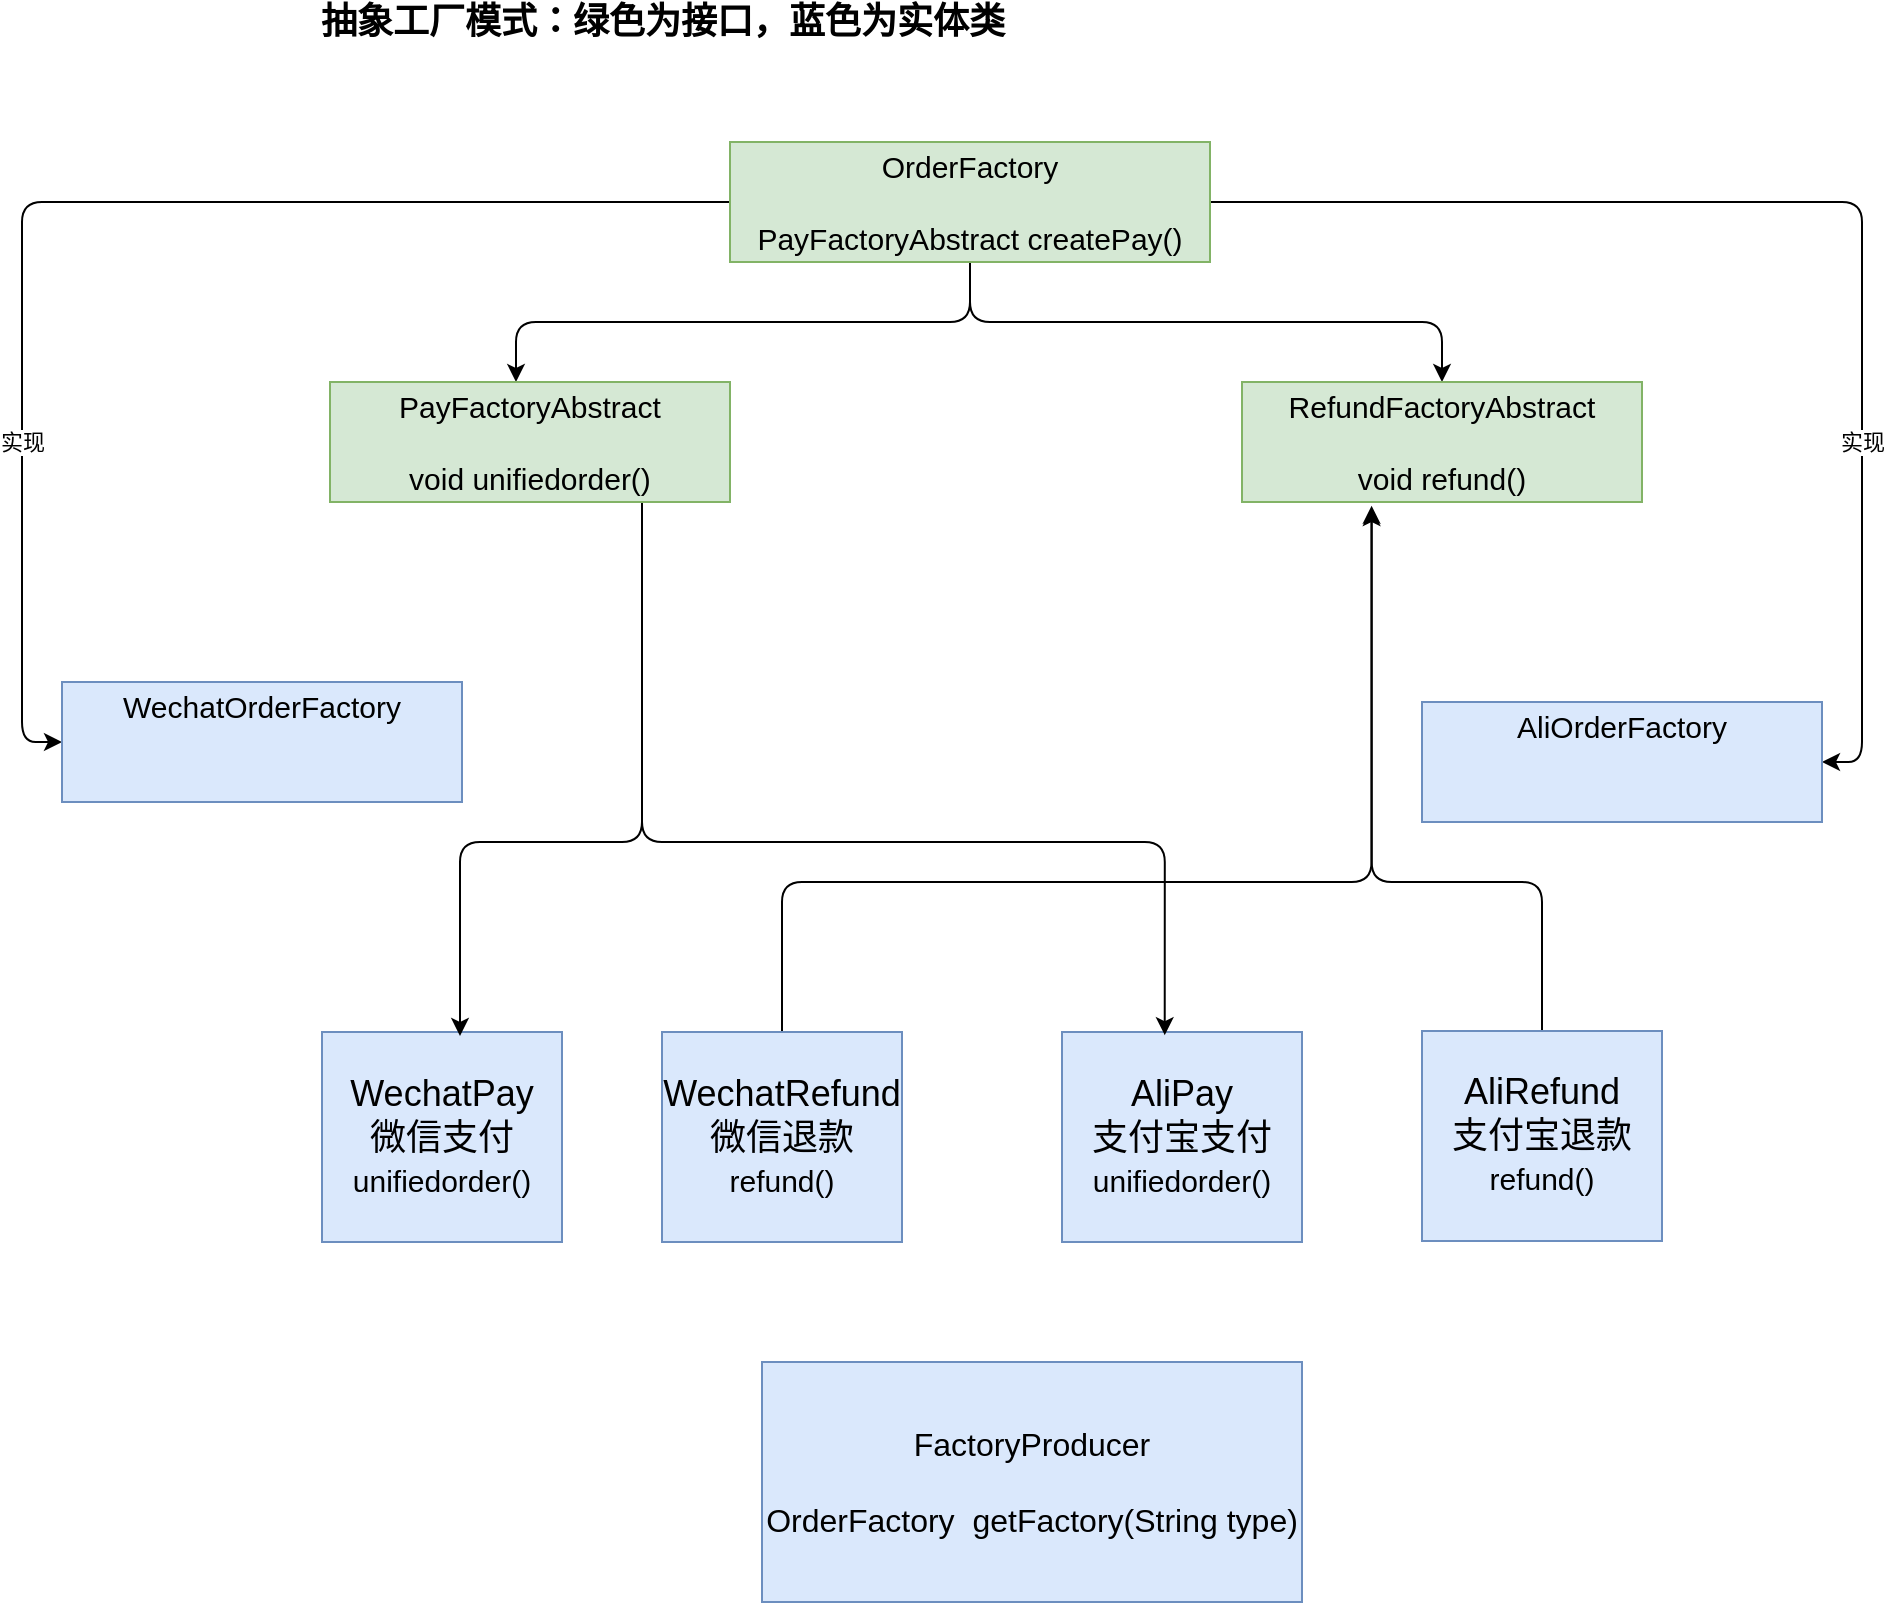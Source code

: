 <mxfile version="13.9.9" type="github">
  <diagram id="CZs7VnL2AZJ_Xgo5Zqkd" name="Page-1">
    <mxGraphModel dx="2858" dy="1089" grid="1" gridSize="10" guides="1" tooltips="1" connect="1" arrows="1" fold="1" page="1" pageScale="1" pageWidth="827" pageHeight="1169" math="0" shadow="0">
      <root>
        <mxCell id="0" />
        <mxCell id="1" parent="0" />
        <mxCell id="AhOssEII6KVHRI5glIdp-4" value="&lt;font style=&quot;font-size: 18px&quot;&gt;WechatPay&lt;br&gt;微信支付&lt;br&gt;&lt;span style=&quot;font-size: 15px&quot;&gt;unifiedorder()&lt;/span&gt;&lt;br&gt;&lt;/font&gt;" style="rounded=0;whiteSpace=wrap;html=1;fillColor=#dae8fc;strokeColor=#6c8ebf;" vertex="1" parent="1">
          <mxGeometry x="90" y="585" width="120" height="105" as="geometry" />
        </mxCell>
        <mxCell id="AhOssEII6KVHRI5glIdp-5" value="&lt;font style=&quot;font-size: 18px&quot;&gt;AliPay&lt;br&gt;支付宝支付&lt;br&gt;&lt;span style=&quot;font-size: 15px&quot;&gt;unifiedorder()&lt;/span&gt;&lt;br&gt;&lt;/font&gt;" style="rounded=0;whiteSpace=wrap;html=1;fillColor=#dae8fc;strokeColor=#6c8ebf;" vertex="1" parent="1">
          <mxGeometry x="460" y="585" width="120" height="105" as="geometry" />
        </mxCell>
        <mxCell id="AhOssEII6KVHRI5glIdp-6" value="&lt;font style=&quot;font-size: 18px&quot;&gt;&lt;b&gt;抽象工厂模式：绿色为接口，蓝色为实体类&lt;/b&gt;&lt;/font&gt;" style="text;html=1;align=center;verticalAlign=middle;resizable=0;points=[];autosize=1;" vertex="1" parent="1">
          <mxGeometry x="80" y="70" width="360" height="20" as="geometry" />
        </mxCell>
        <mxCell id="AhOssEII6KVHRI5glIdp-10" style="edgeStyle=orthogonalEdgeStyle;rounded=1;orthogonalLoop=1;jettySize=auto;html=1;entryX=0.465;entryY=0;entryDx=0;entryDy=0;entryPerimeter=0;" edge="1" parent="1" source="AhOssEII6KVHRI5glIdp-7" target="AhOssEII6KVHRI5glIdp-8">
          <mxGeometry relative="1" as="geometry" />
        </mxCell>
        <mxCell id="AhOssEII6KVHRI5glIdp-11" style="edgeStyle=orthogonalEdgeStyle;rounded=1;orthogonalLoop=1;jettySize=auto;html=1;exitX=0.5;exitY=1;exitDx=0;exitDy=0;entryX=0.5;entryY=0;entryDx=0;entryDy=0;" edge="1" parent="1" source="AhOssEII6KVHRI5glIdp-7" target="AhOssEII6KVHRI5glIdp-9">
          <mxGeometry relative="1" as="geometry" />
        </mxCell>
        <mxCell id="AhOssEII6KVHRI5glIdp-15" style="edgeStyle=orthogonalEdgeStyle;rounded=1;orthogonalLoop=1;jettySize=auto;html=1;entryX=1;entryY=0.5;entryDx=0;entryDy=0;" edge="1" parent="1" source="AhOssEII6KVHRI5glIdp-7" target="AhOssEII6KVHRI5glIdp-13">
          <mxGeometry relative="1" as="geometry" />
        </mxCell>
        <mxCell id="AhOssEII6KVHRI5glIdp-16" value="实现" style="edgeLabel;html=1;align=center;verticalAlign=middle;resizable=0;points=[];" vertex="1" connectable="0" parent="AhOssEII6KVHRI5glIdp-15">
          <mxGeometry x="-0.284" y="-2" relative="1" as="geometry">
            <mxPoint x="101.29" y="118" as="offset" />
          </mxGeometry>
        </mxCell>
        <mxCell id="AhOssEII6KVHRI5glIdp-24" style="edgeStyle=orthogonalEdgeStyle;rounded=1;orthogonalLoop=1;jettySize=auto;html=1;entryX=0;entryY=0.5;entryDx=0;entryDy=0;" edge="1" parent="1" source="AhOssEII6KVHRI5glIdp-7" target="AhOssEII6KVHRI5glIdp-12">
          <mxGeometry relative="1" as="geometry" />
        </mxCell>
        <mxCell id="AhOssEII6KVHRI5glIdp-7" value="&lt;font style=&quot;font-size: 15px&quot;&gt;OrderFactory&lt;br&gt;&lt;br&gt;PayFactoryAbstract createPay()&lt;br&gt;&lt;/font&gt;" style="rounded=0;whiteSpace=wrap;html=1;fillColor=#d5e8d4;strokeColor=#82b366;" vertex="1" parent="1">
          <mxGeometry x="294" y="140" width="240" height="60" as="geometry" />
        </mxCell>
        <mxCell id="AhOssEII6KVHRI5glIdp-20" style="edgeStyle=orthogonalEdgeStyle;rounded=1;orthogonalLoop=1;jettySize=auto;html=1;entryX=0.575;entryY=0.019;entryDx=0;entryDy=0;entryPerimeter=0;" edge="1" parent="1" source="AhOssEII6KVHRI5glIdp-8" target="AhOssEII6KVHRI5glIdp-4">
          <mxGeometry relative="1" as="geometry">
            <Array as="points">
              <mxPoint x="250" y="490" />
              <mxPoint x="159" y="490" />
            </Array>
          </mxGeometry>
        </mxCell>
        <mxCell id="AhOssEII6KVHRI5glIdp-21" style="edgeStyle=orthogonalEdgeStyle;rounded=1;orthogonalLoop=1;jettySize=auto;html=1;entryX=0.428;entryY=0.015;entryDx=0;entryDy=0;entryPerimeter=0;" edge="1" parent="1" source="AhOssEII6KVHRI5glIdp-8" target="AhOssEII6KVHRI5glIdp-5">
          <mxGeometry relative="1" as="geometry">
            <Array as="points">
              <mxPoint x="250" y="490" />
              <mxPoint x="511" y="490" />
            </Array>
          </mxGeometry>
        </mxCell>
        <mxCell id="AhOssEII6KVHRI5glIdp-8" value="&lt;font style=&quot;font-size: 15px&quot;&gt;PayFactoryAbstract&lt;br&gt;&lt;br&gt;void unifiedorder()&lt;/font&gt;" style="rounded=0;whiteSpace=wrap;html=1;fillColor=#d5e8d4;strokeColor=#82b366;" vertex="1" parent="1">
          <mxGeometry x="94" y="260" width="200" height="60" as="geometry" />
        </mxCell>
        <mxCell id="AhOssEII6KVHRI5glIdp-9" value="&lt;font style=&quot;font-size: 15px&quot;&gt;RefundFactoryAbstract&lt;br&gt;&lt;br&gt;void refund()&lt;/font&gt;" style="rounded=0;whiteSpace=wrap;html=1;fillColor=#d5e8d4;strokeColor=#82b366;" vertex="1" parent="1">
          <mxGeometry x="550" y="260" width="200" height="60" as="geometry" />
        </mxCell>
        <mxCell id="AhOssEII6KVHRI5glIdp-12" value="&lt;font style=&quot;font-size: 15px&quot;&gt;WechatOrderFactory&lt;br&gt;&lt;br&gt;&lt;br&gt;&lt;/font&gt;" style="rounded=0;whiteSpace=wrap;html=1;fillColor=#dae8fc;strokeColor=#6c8ebf;" vertex="1" parent="1">
          <mxGeometry x="-40" y="410" width="200" height="60" as="geometry" />
        </mxCell>
        <mxCell id="AhOssEII6KVHRI5glIdp-13" value="&lt;font style=&quot;font-size: 15px&quot;&gt;AliOrderFactory&lt;br&gt;&lt;br&gt;&lt;br&gt;&lt;/font&gt;" style="rounded=0;whiteSpace=wrap;html=1;fillColor=#dae8fc;strokeColor=#6c8ebf;" vertex="1" parent="1">
          <mxGeometry x="640" y="420" width="200" height="60" as="geometry" />
        </mxCell>
        <mxCell id="AhOssEII6KVHRI5glIdp-22" style="edgeStyle=orthogonalEdgeStyle;rounded=1;orthogonalLoop=1;jettySize=auto;html=1;entryX=0.324;entryY=1.051;entryDx=0;entryDy=0;entryPerimeter=0;" edge="1" parent="1" source="AhOssEII6KVHRI5glIdp-18" target="AhOssEII6KVHRI5glIdp-9">
          <mxGeometry relative="1" as="geometry">
            <Array as="points">
              <mxPoint x="320" y="510" />
              <mxPoint x="615" y="510" />
            </Array>
          </mxGeometry>
        </mxCell>
        <mxCell id="AhOssEII6KVHRI5glIdp-18" value="&lt;font style=&quot;font-size: 18px&quot;&gt;WechatRefund&lt;br&gt;微信退款&lt;br&gt;&lt;span style=&quot;font-size: 15px&quot;&gt;refund()&lt;/span&gt;&lt;br&gt;&lt;/font&gt;" style="rounded=0;whiteSpace=wrap;html=1;fillColor=#dae8fc;strokeColor=#6c8ebf;" vertex="1" parent="1">
          <mxGeometry x="260" y="585" width="120" height="105" as="geometry" />
        </mxCell>
        <mxCell id="AhOssEII6KVHRI5glIdp-23" style="edgeStyle=orthogonalEdgeStyle;rounded=1;orthogonalLoop=1;jettySize=auto;html=1;entryX=0.324;entryY=1.031;entryDx=0;entryDy=0;entryPerimeter=0;" edge="1" parent="1" source="AhOssEII6KVHRI5glIdp-19" target="AhOssEII6KVHRI5glIdp-9">
          <mxGeometry relative="1" as="geometry">
            <Array as="points">
              <mxPoint x="700" y="510" />
              <mxPoint x="615" y="510" />
            </Array>
          </mxGeometry>
        </mxCell>
        <mxCell id="AhOssEII6KVHRI5glIdp-19" value="&lt;font style=&quot;font-size: 18px&quot;&gt;AliRefund&lt;br&gt;支付宝退款&lt;br&gt;&lt;span style=&quot;font-size: 15px&quot;&gt;refund()&lt;/span&gt;&lt;br&gt;&lt;/font&gt;" style="rounded=0;whiteSpace=wrap;html=1;fillColor=#dae8fc;strokeColor=#6c8ebf;" vertex="1" parent="1">
          <mxGeometry x="640" y="584.5" width="120" height="105" as="geometry" />
        </mxCell>
        <mxCell id="AhOssEII6KVHRI5glIdp-25" value="实现" style="edgeLabel;html=1;align=center;verticalAlign=middle;resizable=0;points=[];" vertex="1" connectable="0" parent="1">
          <mxGeometry x="-60.004" y="290" as="geometry" />
        </mxCell>
        <mxCell id="AhOssEII6KVHRI5glIdp-26" value="&lt;font style=&quot;font-size: 16px&quot;&gt;FactoryProducer&lt;br&gt;&lt;br&gt;OrderFactory&amp;nbsp; getFactory(String type)&lt;br&gt;&lt;/font&gt;" style="rounded=0;whiteSpace=wrap;html=1;fillColor=#dae8fc;strokeColor=#6c8ebf;" vertex="1" parent="1">
          <mxGeometry x="310" y="750" width="270" height="120" as="geometry" />
        </mxCell>
      </root>
    </mxGraphModel>
  </diagram>
</mxfile>
